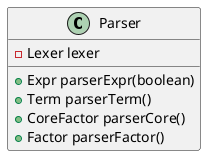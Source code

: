 @startuml
class Parser {
- Lexer lexer
+ Expr parserExpr(boolean)
+ Term parserTerm()
+ CoreFactor parserCore()
+ Factor parserFactor()
}


@enduml